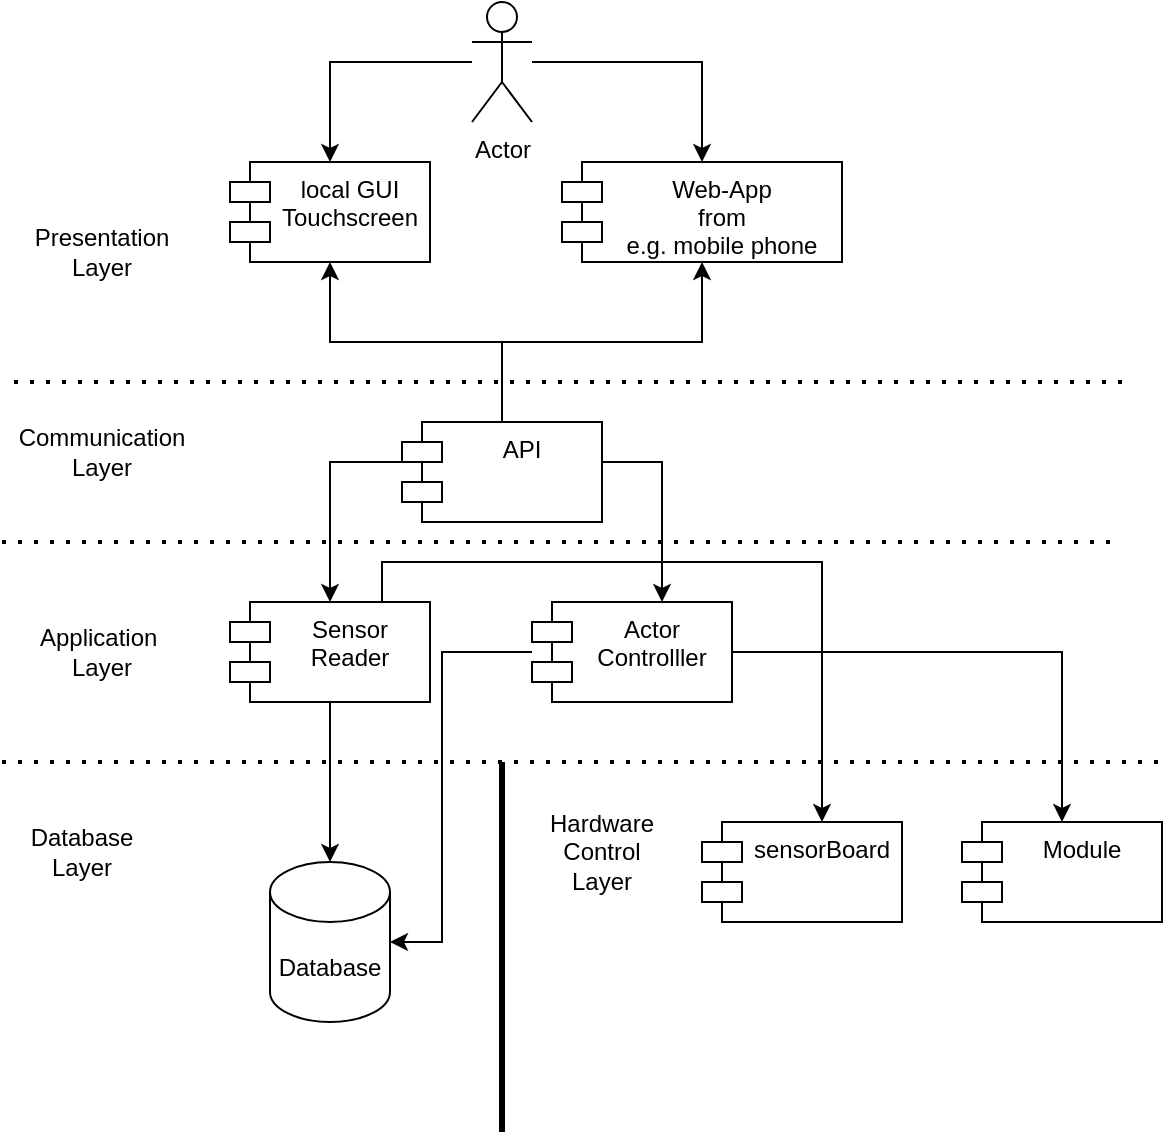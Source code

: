 <mxfile version="20.5.3" type="embed"><diagram id="23iRSUPoRavnBvh4doch" name="Component-Diagram"><mxGraphModel dx="764" dy="1118" grid="1" gridSize="10" guides="1" tooltips="1" connect="1" arrows="1" fold="1" page="1" pageScale="1" pageWidth="827" pageHeight="1169" math="0" shadow="0"><root><mxCell id="0"/><mxCell id="1" parent="0"/><mxCell id="33" style="edgeStyle=orthogonalEdgeStyle;rounded=0;orthogonalLoop=1;jettySize=auto;html=1;strokeWidth=1;startArrow=none;startFill=0;endArrow=classic;endFill=1;" edge="1" parent="1" source="4" target="19"><mxGeometry relative="1" as="geometry"><Array as="points"><mxPoint x="364" y="250"/></Array></mxGeometry></mxCell><mxCell id="34" style="edgeStyle=orthogonalEdgeStyle;rounded=0;orthogonalLoop=1;jettySize=auto;html=1;strokeWidth=1;startArrow=none;startFill=0;endArrow=classic;endFill=1;" edge="1" parent="1" source="4" target="20"><mxGeometry relative="1" as="geometry"><Array as="points"><mxPoint x="530" y="250"/></Array></mxGeometry></mxCell><mxCell id="4" value="API" style="shape=module;align=left;spacingLeft=20;align=center;verticalAlign=top;" vertex="1" parent="1"><mxGeometry x="400" y="230" width="100" height="50" as="geometry"/></mxCell><mxCell id="7" style="edgeStyle=orthogonalEdgeStyle;rounded=0;orthogonalLoop=1;jettySize=auto;html=1;" edge="1" parent="1" source="5" target="6"><mxGeometry relative="1" as="geometry"/></mxCell><mxCell id="9" style="edgeStyle=orthogonalEdgeStyle;rounded=0;orthogonalLoop=1;jettySize=auto;html=1;" edge="1" parent="1" source="5" target="8"><mxGeometry relative="1" as="geometry"/></mxCell><mxCell id="5" value="Actor" style="shape=umlActor;verticalLabelPosition=bottom;verticalAlign=top;html=1;outlineConnect=0;" vertex="1" parent="1"><mxGeometry x="435" y="20" width="30" height="60" as="geometry"/></mxCell><mxCell id="10" style="edgeStyle=orthogonalEdgeStyle;rounded=0;orthogonalLoop=1;jettySize=auto;html=1;startArrow=classic;startFill=1;endArrow=none;endFill=0;" edge="1" parent="1" source="6" target="4"><mxGeometry relative="1" as="geometry"/></mxCell><mxCell id="6" value="local GUI&#10;Touchscreen" style="shape=module;align=left;spacingLeft=20;align=center;verticalAlign=top;" vertex="1" parent="1"><mxGeometry x="314" y="100" width="100" height="50" as="geometry"/></mxCell><mxCell id="11" style="edgeStyle=orthogonalEdgeStyle;rounded=0;orthogonalLoop=1;jettySize=auto;html=1;startArrow=classic;startFill=1;endArrow=none;endFill=0;" edge="1" parent="1" source="8" target="4"><mxGeometry relative="1" as="geometry"/></mxCell><mxCell id="8" value="Web-App&#10;from &#10;e.g. mobile phone" style="shape=module;align=left;spacingLeft=20;align=center;verticalAlign=top;" vertex="1" parent="1"><mxGeometry x="480" y="100" width="140" height="50" as="geometry"/></mxCell><mxCell id="12" value="" style="endArrow=none;dashed=1;html=1;dashPattern=1 3;strokeWidth=2;rounded=0;" edge="1" parent="1"><mxGeometry width="50" height="50" relative="1" as="geometry"><mxPoint x="200" y="290" as="sourcePoint"/><mxPoint x="760" y="290" as="targetPoint"/></mxGeometry></mxCell><mxCell id="13" value="" style="endArrow=none;dashed=1;html=1;dashPattern=1 3;strokeWidth=2;rounded=0;" edge="1" parent="1"><mxGeometry width="50" height="50" relative="1" as="geometry"><mxPoint x="760" y="210" as="sourcePoint"/><mxPoint x="200" y="210" as="targetPoint"/></mxGeometry></mxCell><mxCell id="15" value="Communication Layer" style="text;html=1;strokeColor=none;fillColor=none;align=center;verticalAlign=middle;whiteSpace=wrap;rounded=0;" vertex="1" parent="1"><mxGeometry x="220" y="230" width="60" height="30" as="geometry"/></mxCell><mxCell id="17" value="Presentation&lt;br&gt;Layer" style="text;html=1;strokeColor=none;fillColor=none;align=center;verticalAlign=middle;whiteSpace=wrap;rounded=0;" vertex="1" parent="1"><mxGeometry x="220" y="130" width="60" height="30" as="geometry"/></mxCell><mxCell id="18" value="Application&amp;nbsp;&lt;br&gt;Layer" style="text;html=1;strokeColor=none;fillColor=none;align=center;verticalAlign=middle;whiteSpace=wrap;rounded=0;" vertex="1" parent="1"><mxGeometry x="220" y="330" width="60" height="30" as="geometry"/></mxCell><mxCell id="26" style="edgeStyle=orthogonalEdgeStyle;rounded=0;orthogonalLoop=1;jettySize=auto;html=1;" edge="1" parent="1" source="19" target="24"><mxGeometry relative="1" as="geometry"/></mxCell><mxCell id="28" style="edgeStyle=orthogonalEdgeStyle;rounded=0;orthogonalLoop=1;jettySize=auto;html=1;startArrow=none;startFill=0;endArrow=classic;endFill=1;" edge="1" parent="1" source="19" target="22"><mxGeometry relative="1" as="geometry"><Array as="points"><mxPoint x="390" y="300"/><mxPoint x="610" y="300"/></Array></mxGeometry></mxCell><mxCell id="19" value="Sensor&#10;Reader" style="shape=module;align=left;spacingLeft=20;align=center;verticalAlign=top;" vertex="1" parent="1"><mxGeometry x="314" y="320" width="100" height="50" as="geometry"/></mxCell><mxCell id="27" style="edgeStyle=orthogonalEdgeStyle;rounded=0;orthogonalLoop=1;jettySize=auto;html=1;" edge="1" parent="1" source="20" target="35"><mxGeometry relative="1" as="geometry"/></mxCell><mxCell id="20" value="Actor&#10;Controlller" style="shape=module;align=left;spacingLeft=20;align=center;verticalAlign=top;" vertex="1" parent="1"><mxGeometry x="465" y="320" width="100" height="50" as="geometry"/></mxCell><mxCell id="21" value="" style="endArrow=none;dashed=1;html=1;dashPattern=1 3;strokeWidth=2;rounded=0;" edge="1" parent="1"><mxGeometry width="50" height="50" relative="1" as="geometry"><mxPoint x="200" y="400" as="sourcePoint"/><mxPoint x="784" y="400" as="targetPoint"/></mxGeometry></mxCell><mxCell id="22" value="sensorBoard" style="shape=module;align=left;spacingLeft=20;align=center;verticalAlign=top;" vertex="1" parent="1"><mxGeometry x="550" y="430" width="100" height="50" as="geometry"/></mxCell><mxCell id="23" value="" style="endArrow=none;html=1;rounded=0;strokeWidth=3;" edge="1" parent="1"><mxGeometry width="50" height="50" relative="1" as="geometry"><mxPoint x="450" y="585" as="sourcePoint"/><mxPoint x="450" y="400" as="targetPoint"/></mxGeometry></mxCell><mxCell id="31" style="edgeStyle=orthogonalEdgeStyle;rounded=0;orthogonalLoop=1;jettySize=auto;html=1;startArrow=classic;startFill=1;endArrow=none;endFill=0;" edge="1" parent="1" source="24" target="20"><mxGeometry relative="1" as="geometry"><Array as="points"><mxPoint x="420" y="490"/><mxPoint x="420" y="345"/></Array></mxGeometry></mxCell><mxCell id="24" value="Database" style="shape=cylinder3;whiteSpace=wrap;html=1;boundedLbl=1;backgroundOutline=1;size=15;" vertex="1" parent="1"><mxGeometry x="334" y="450" width="60" height="80" as="geometry"/></mxCell><mxCell id="25" value="Database&lt;br&gt;Layer" style="text;html=1;strokeColor=none;fillColor=none;align=center;verticalAlign=middle;whiteSpace=wrap;rounded=0;" vertex="1" parent="1"><mxGeometry x="210" y="430" width="60" height="30" as="geometry"/></mxCell><mxCell id="32" value="Hardware&lt;br&gt;Control&lt;br&gt;Layer" style="text;html=1;strokeColor=none;fillColor=none;align=center;verticalAlign=middle;whiteSpace=wrap;rounded=0;" vertex="1" parent="1"><mxGeometry x="470" y="430" width="60" height="30" as="geometry"/></mxCell><mxCell id="35" value="Module" style="shape=module;align=left;spacingLeft=20;align=center;verticalAlign=top;" vertex="1" parent="1"><mxGeometry x="680" y="430" width="100" height="50" as="geometry"/></mxCell></root></mxGraphModel></diagram></mxfile>